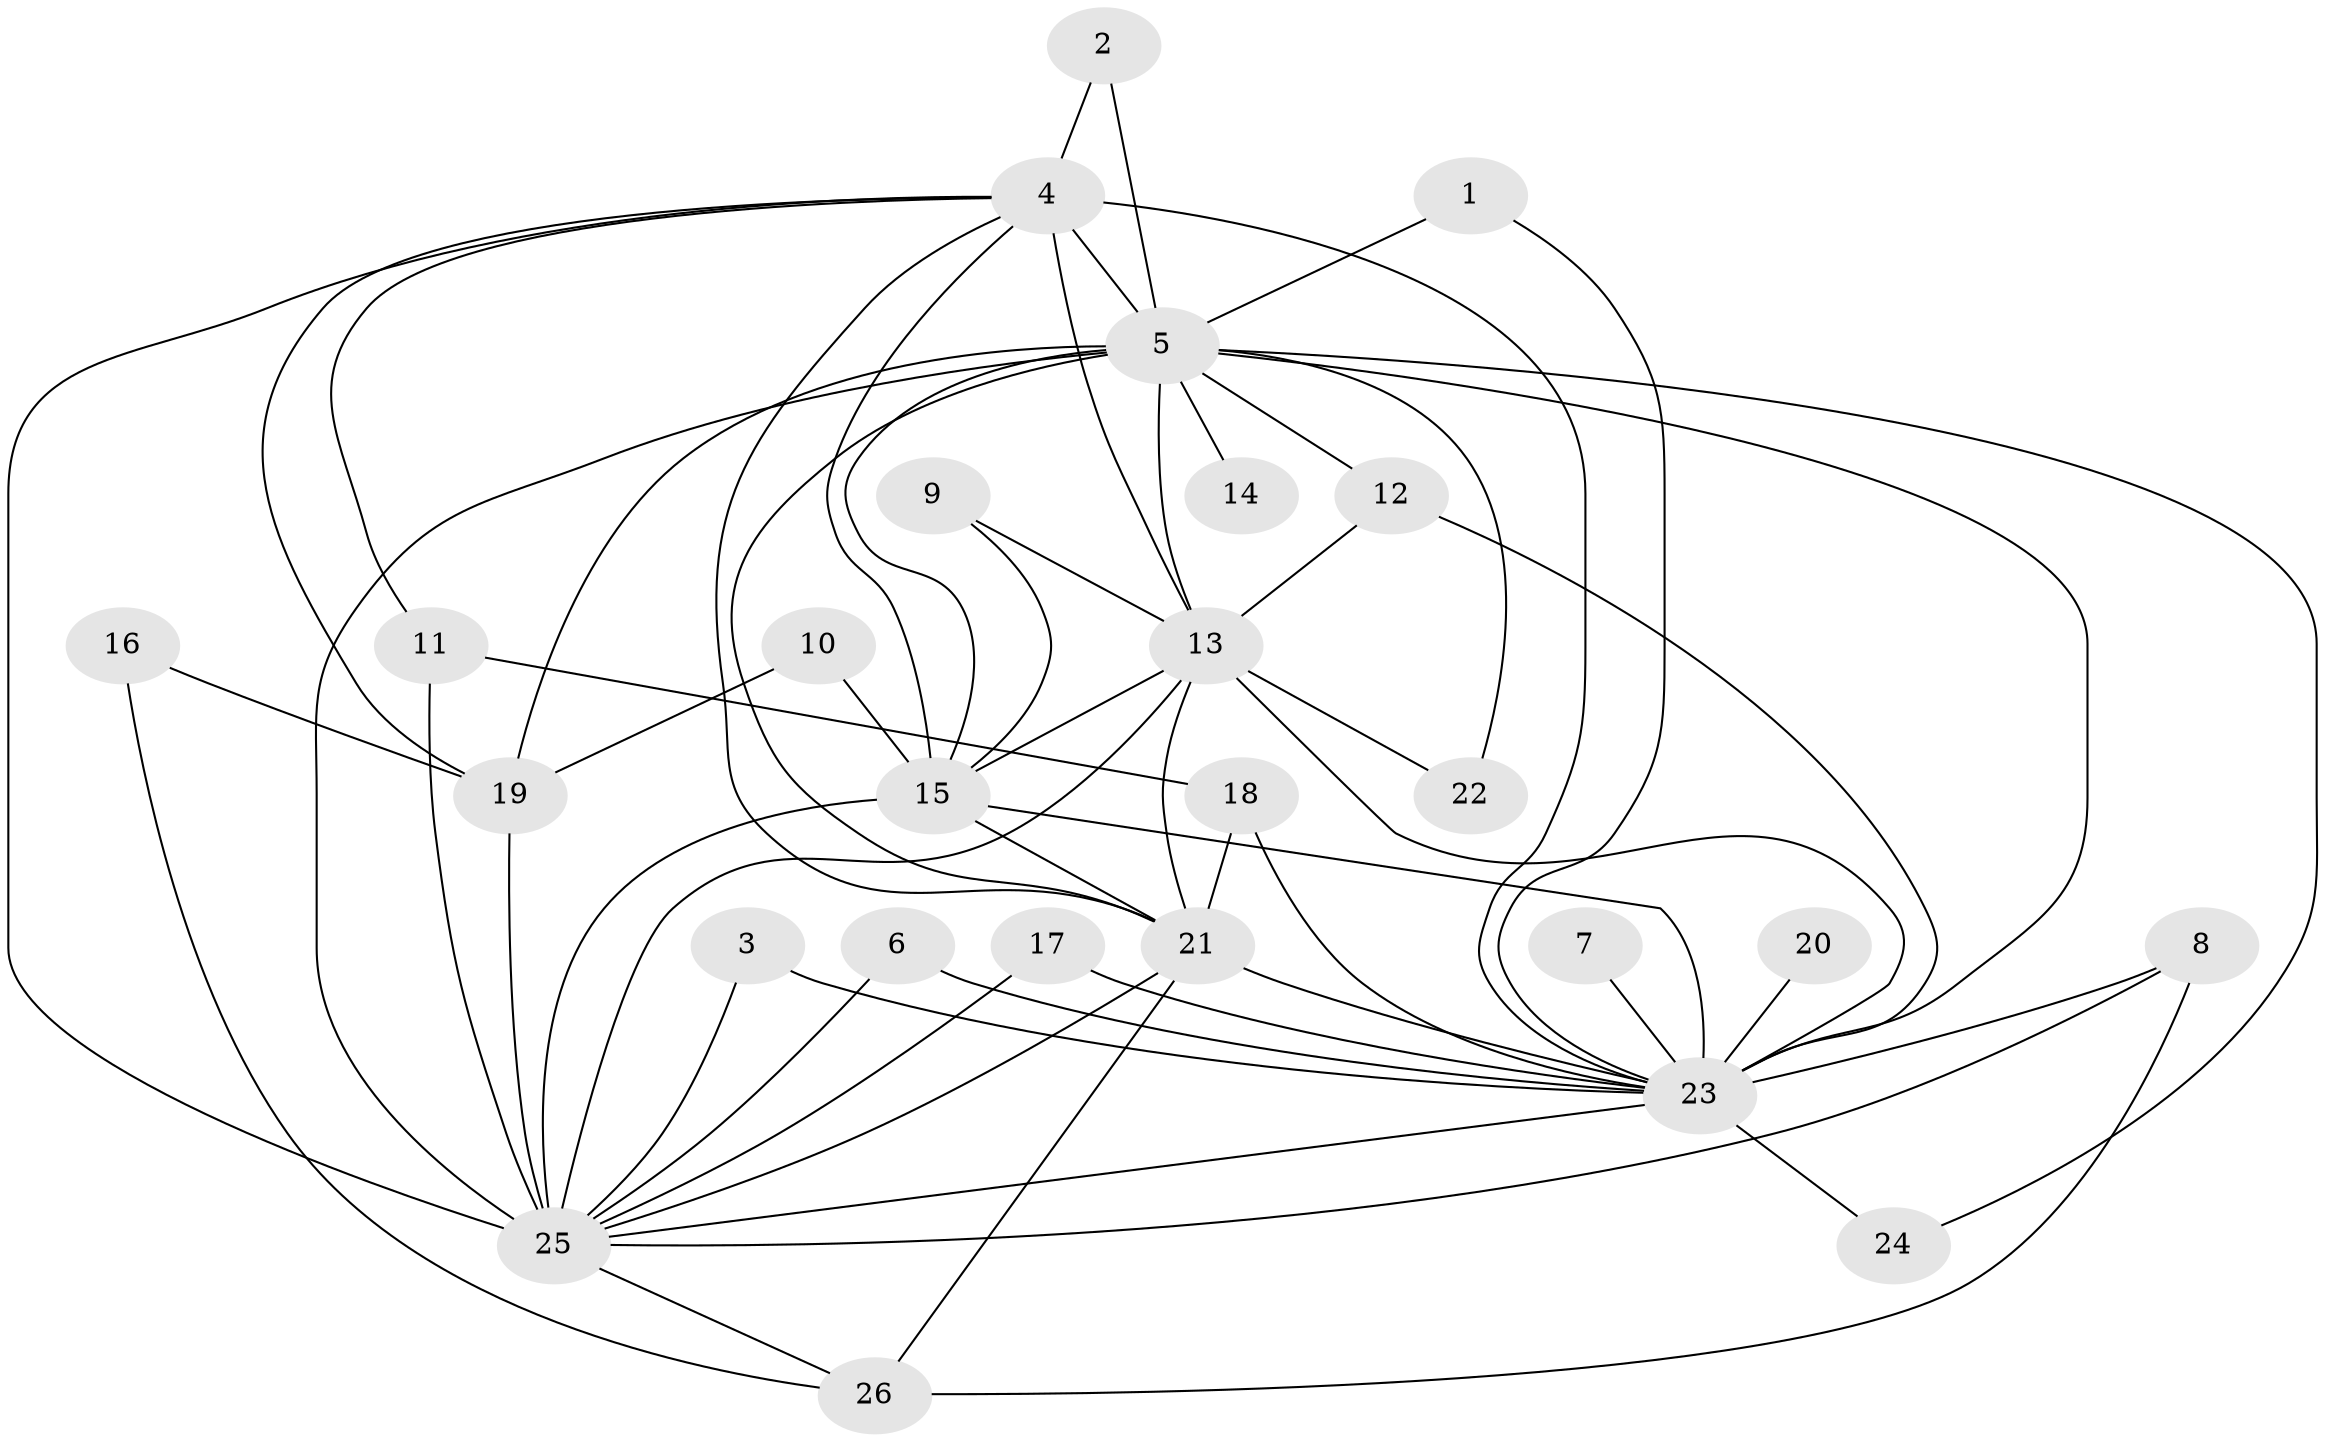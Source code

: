 // original degree distribution, {20: 0.0196078431372549, 13: 0.058823529411764705, 22: 0.0196078431372549, 12: 0.0196078431372549, 16: 0.0196078431372549, 19: 0.0196078431372549, 15: 0.0196078431372549, 11: 0.0196078431372549, 3: 0.058823529411764705, 2: 0.6274509803921569, 6: 0.0196078431372549, 5: 0.0196078431372549, 4: 0.0784313725490196}
// Generated by graph-tools (version 1.1) at 2025/01/03/09/25 03:01:19]
// undirected, 26 vertices, 60 edges
graph export_dot {
graph [start="1"]
  node [color=gray90,style=filled];
  1;
  2;
  3;
  4;
  5;
  6;
  7;
  8;
  9;
  10;
  11;
  12;
  13;
  14;
  15;
  16;
  17;
  18;
  19;
  20;
  21;
  22;
  23;
  24;
  25;
  26;
  1 -- 5 [weight=1.0];
  1 -- 23 [weight=1.0];
  2 -- 4 [weight=1.0];
  2 -- 5 [weight=1.0];
  3 -- 23 [weight=1.0];
  3 -- 25 [weight=1.0];
  4 -- 5 [weight=4.0];
  4 -- 11 [weight=1.0];
  4 -- 13 [weight=2.0];
  4 -- 15 [weight=2.0];
  4 -- 19 [weight=1.0];
  4 -- 21 [weight=2.0];
  4 -- 23 [weight=4.0];
  4 -- 25 [weight=2.0];
  5 -- 12 [weight=1.0];
  5 -- 13 [weight=2.0];
  5 -- 14 [weight=2.0];
  5 -- 15 [weight=2.0];
  5 -- 19 [weight=1.0];
  5 -- 21 [weight=3.0];
  5 -- 22 [weight=2.0];
  5 -- 23 [weight=5.0];
  5 -- 24 [weight=1.0];
  5 -- 25 [weight=4.0];
  6 -- 23 [weight=1.0];
  6 -- 25 [weight=1.0];
  7 -- 23 [weight=2.0];
  8 -- 23 [weight=2.0];
  8 -- 25 [weight=1.0];
  8 -- 26 [weight=2.0];
  9 -- 13 [weight=1.0];
  9 -- 15 [weight=2.0];
  10 -- 15 [weight=1.0];
  10 -- 19 [weight=1.0];
  11 -- 18 [weight=1.0];
  11 -- 25 [weight=2.0];
  12 -- 13 [weight=1.0];
  12 -- 23 [weight=1.0];
  13 -- 15 [weight=1.0];
  13 -- 21 [weight=1.0];
  13 -- 22 [weight=1.0];
  13 -- 23 [weight=3.0];
  13 -- 25 [weight=1.0];
  15 -- 21 [weight=2.0];
  15 -- 23 [weight=3.0];
  15 -- 25 [weight=2.0];
  16 -- 19 [weight=1.0];
  16 -- 26 [weight=1.0];
  17 -- 23 [weight=1.0];
  17 -- 25 [weight=1.0];
  18 -- 21 [weight=1.0];
  18 -- 23 [weight=2.0];
  19 -- 25 [weight=2.0];
  20 -- 23 [weight=2.0];
  21 -- 23 [weight=2.0];
  21 -- 25 [weight=1.0];
  21 -- 26 [weight=1.0];
  23 -- 24 [weight=1.0];
  23 -- 25 [weight=2.0];
  25 -- 26 [weight=2.0];
}
